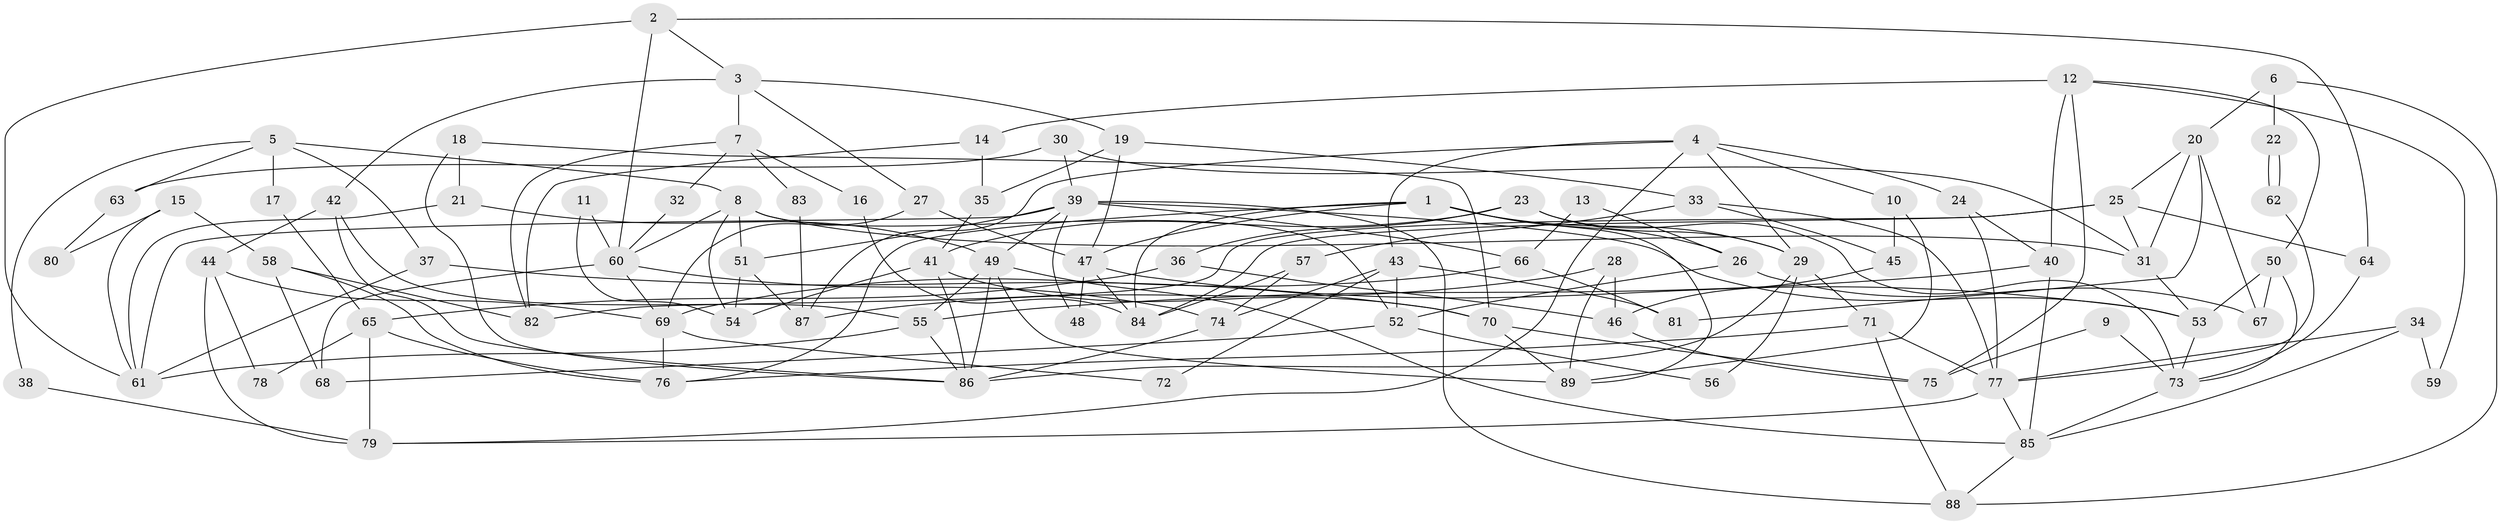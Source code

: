 // coarse degree distribution, {4: 0.2, 6: 0.17777777777777778, 2: 0.044444444444444446, 5: 0.17777777777777778, 10: 0.022222222222222223, 8: 0.1111111111111111, 7: 0.1111111111111111, 3: 0.13333333333333333, 9: 0.022222222222222223}
// Generated by graph-tools (version 1.1) at 2025/37/03/04/25 23:37:13]
// undirected, 89 vertices, 178 edges
graph export_dot {
  node [color=gray90,style=filled];
  1;
  2;
  3;
  4;
  5;
  6;
  7;
  8;
  9;
  10;
  11;
  12;
  13;
  14;
  15;
  16;
  17;
  18;
  19;
  20;
  21;
  22;
  23;
  24;
  25;
  26;
  27;
  28;
  29;
  30;
  31;
  32;
  33;
  34;
  35;
  36;
  37;
  38;
  39;
  40;
  41;
  42;
  43;
  44;
  45;
  46;
  47;
  48;
  49;
  50;
  51;
  52;
  53;
  54;
  55;
  56;
  57;
  58;
  59;
  60;
  61;
  62;
  63;
  64;
  65;
  66;
  67;
  68;
  69;
  70;
  71;
  72;
  73;
  74;
  75;
  76;
  77;
  78;
  79;
  80;
  81;
  82;
  83;
  84;
  85;
  86;
  87;
  88;
  89;
  1 -- 47;
  1 -- 29;
  1 -- 26;
  1 -- 76;
  1 -- 84;
  1 -- 89;
  2 -- 61;
  2 -- 3;
  2 -- 60;
  2 -- 64;
  3 -- 19;
  3 -- 42;
  3 -- 7;
  3 -- 27;
  4 -- 29;
  4 -- 79;
  4 -- 10;
  4 -- 24;
  4 -- 43;
  4 -- 87;
  5 -- 8;
  5 -- 37;
  5 -- 17;
  5 -- 38;
  5 -- 63;
  6 -- 20;
  6 -- 88;
  6 -- 22;
  7 -- 82;
  7 -- 16;
  7 -- 32;
  7 -- 83;
  8 -- 60;
  8 -- 31;
  8 -- 51;
  8 -- 52;
  8 -- 54;
  9 -- 75;
  9 -- 73;
  10 -- 89;
  10 -- 45;
  11 -- 54;
  11 -- 60;
  12 -- 40;
  12 -- 50;
  12 -- 14;
  12 -- 59;
  12 -- 75;
  13 -- 26;
  13 -- 66;
  14 -- 82;
  14 -- 35;
  15 -- 61;
  15 -- 58;
  15 -- 80;
  16 -- 84;
  17 -- 65;
  18 -- 86;
  18 -- 21;
  18 -- 70;
  19 -- 35;
  19 -- 47;
  19 -- 33;
  20 -- 25;
  20 -- 81;
  20 -- 31;
  20 -- 67;
  21 -- 61;
  21 -- 49;
  22 -- 62;
  22 -- 62;
  23 -- 73;
  23 -- 41;
  23 -- 29;
  23 -- 36;
  24 -- 40;
  24 -- 77;
  25 -- 84;
  25 -- 31;
  25 -- 64;
  25 -- 82;
  26 -- 67;
  26 -- 52;
  27 -- 69;
  27 -- 47;
  28 -- 87;
  28 -- 89;
  28 -- 46;
  29 -- 71;
  29 -- 56;
  29 -- 86;
  30 -- 39;
  30 -- 31;
  30 -- 63;
  31 -- 53;
  32 -- 60;
  33 -- 45;
  33 -- 57;
  33 -- 77;
  34 -- 85;
  34 -- 77;
  34 -- 59;
  35 -- 41;
  36 -- 46;
  36 -- 65;
  37 -- 70;
  37 -- 61;
  38 -- 79;
  39 -- 49;
  39 -- 53;
  39 -- 48;
  39 -- 51;
  39 -- 61;
  39 -- 66;
  39 -- 88;
  40 -- 85;
  40 -- 55;
  41 -- 86;
  41 -- 54;
  41 -- 70;
  42 -- 55;
  42 -- 44;
  42 -- 86;
  43 -- 52;
  43 -- 72;
  43 -- 74;
  43 -- 81;
  44 -- 79;
  44 -- 69;
  44 -- 78;
  45 -- 46;
  46 -- 75;
  47 -- 84;
  47 -- 48;
  47 -- 53;
  49 -- 86;
  49 -- 89;
  49 -- 55;
  49 -- 85;
  50 -- 73;
  50 -- 53;
  50 -- 67;
  51 -- 54;
  51 -- 87;
  52 -- 56;
  52 -- 68;
  53 -- 73;
  55 -- 86;
  55 -- 61;
  57 -- 74;
  57 -- 84;
  58 -- 68;
  58 -- 76;
  58 -- 82;
  60 -- 74;
  60 -- 68;
  60 -- 69;
  62 -- 77;
  63 -- 80;
  64 -- 73;
  65 -- 76;
  65 -- 78;
  65 -- 79;
  66 -- 69;
  66 -- 81;
  69 -- 76;
  69 -- 72;
  70 -- 75;
  70 -- 89;
  71 -- 77;
  71 -- 88;
  71 -- 76;
  73 -- 85;
  74 -- 86;
  77 -- 79;
  77 -- 85;
  83 -- 87;
  85 -- 88;
}
